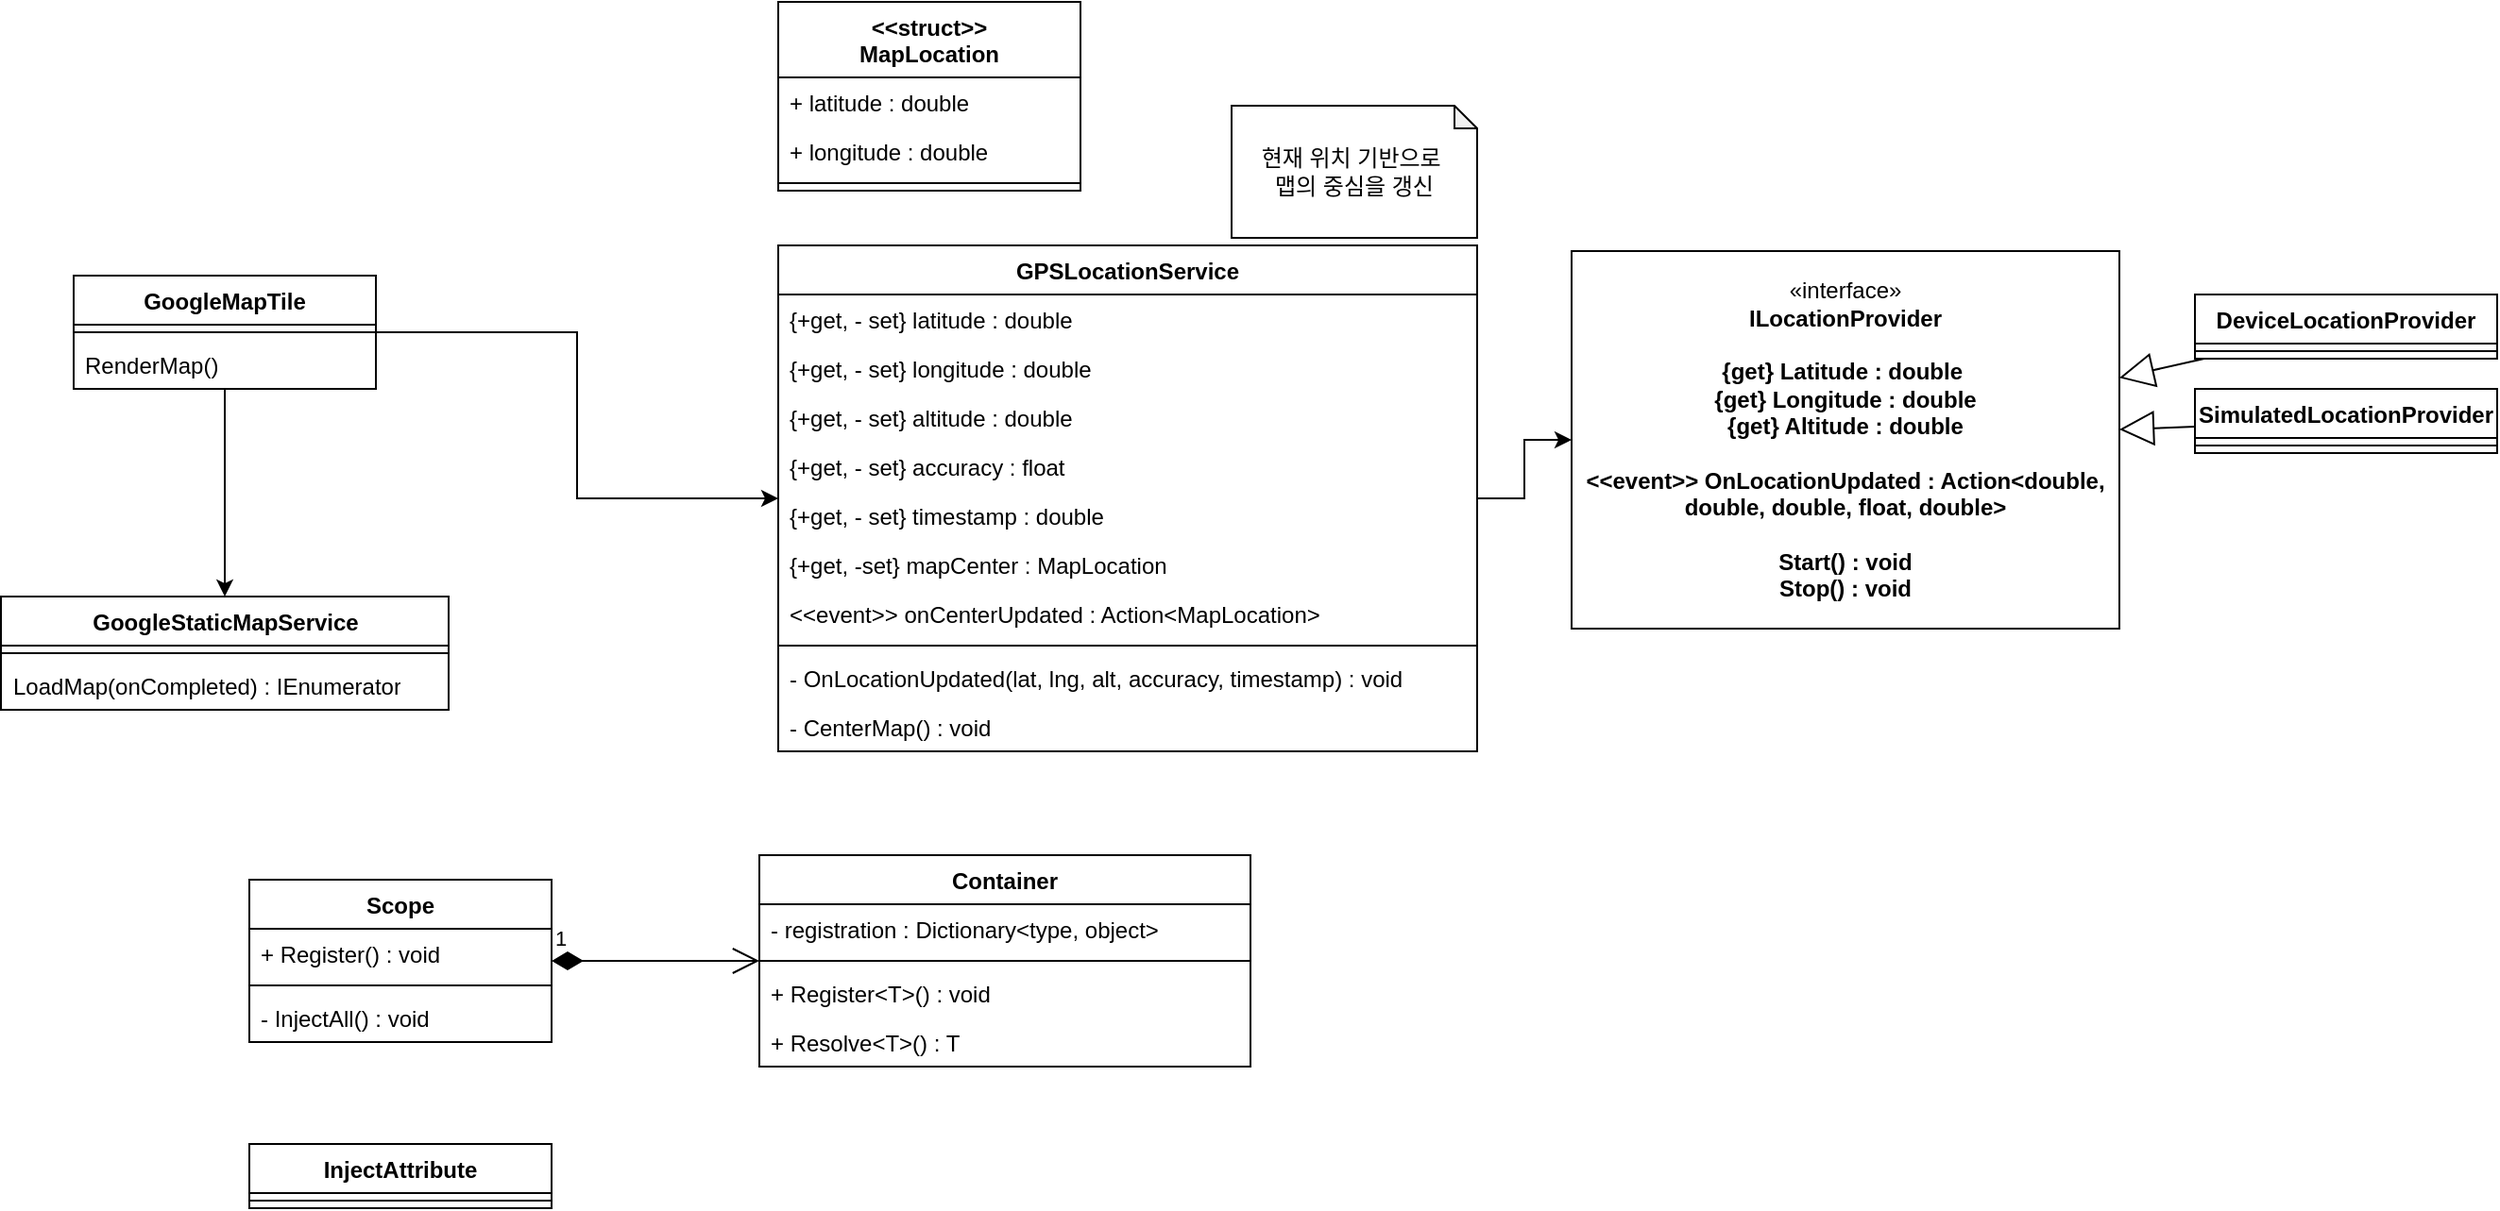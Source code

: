 <mxfile version="27.1.4">
  <diagram name="페이지-1" id="VLc27-8nG-l458hBpLI9">
    <mxGraphModel dx="1810" dy="1717" grid="1" gridSize="10" guides="1" tooltips="1" connect="1" arrows="1" fold="1" page="1" pageScale="1" pageWidth="827" pageHeight="1169" math="0" shadow="0">
      <root>
        <mxCell id="0" />
        <mxCell id="1" parent="0" />
        <mxCell id="-6EiVWepB2KhwNU12dC6-2" value="DeviceLocationProvider" style="swimlane;fontStyle=1;align=center;verticalAlign=top;childLayout=stackLayout;horizontal=1;startSize=26;horizontalStack=0;resizeParent=1;resizeParentMax=0;resizeLast=0;collapsible=1;marginBottom=0;whiteSpace=wrap;html=1;" parent="1" vertex="1">
          <mxGeometry x="550" y="40" width="160" height="34" as="geometry" />
        </mxCell>
        <mxCell id="-6EiVWepB2KhwNU12dC6-4" value="" style="line;strokeWidth=1;fillColor=none;align=left;verticalAlign=middle;spacingTop=-1;spacingLeft=3;spacingRight=3;rotatable=0;labelPosition=right;points=[];portConstraint=eastwest;strokeColor=inherit;" parent="-6EiVWepB2KhwNU12dC6-2" vertex="1">
          <mxGeometry y="26" width="160" height="8" as="geometry" />
        </mxCell>
        <mxCell id="-6EiVWepB2KhwNU12dC6-6" value="SimulatedLocationProvider" style="swimlane;fontStyle=1;align=center;verticalAlign=top;childLayout=stackLayout;horizontal=1;startSize=26;horizontalStack=0;resizeParent=1;resizeParentMax=0;resizeLast=0;collapsible=1;marginBottom=0;whiteSpace=wrap;html=1;" parent="1" vertex="1">
          <mxGeometry x="550" y="90" width="160" height="34" as="geometry" />
        </mxCell>
        <mxCell id="-6EiVWepB2KhwNU12dC6-7" value="" style="line;strokeWidth=1;fillColor=none;align=left;verticalAlign=middle;spacingTop=-1;spacingLeft=3;spacingRight=3;rotatable=0;labelPosition=right;points=[];portConstraint=eastwest;strokeColor=inherit;" parent="-6EiVWepB2KhwNU12dC6-6" vertex="1">
          <mxGeometry y="26" width="160" height="8" as="geometry" />
        </mxCell>
        <mxCell id="-6EiVWepB2KhwNU12dC6-8" value="«interface»&lt;br&gt;&lt;b&gt;ILocationProvider&lt;/b&gt;&lt;div&gt;&lt;b&gt;&lt;br&gt;&lt;/b&gt;&lt;/div&gt;&lt;div&gt;&lt;b&gt;{get} Latitude : double&amp;nbsp;&lt;/b&gt;&lt;/div&gt;&lt;div&gt;&lt;b&gt;{get} Longitude : double&lt;/b&gt;&lt;/div&gt;&lt;div&gt;&lt;b&gt;{get} Altitude : double&lt;/b&gt;&lt;/div&gt;&lt;div&gt;&lt;b&gt;&lt;br&gt;&lt;/b&gt;&lt;/div&gt;&lt;div&gt;&lt;b&gt;&amp;lt;&amp;lt;event&amp;gt;&amp;gt; OnLocationUpdated : Action&amp;lt;double, double, double, float, double&amp;gt;&lt;/b&gt;&lt;/div&gt;&lt;div&gt;&lt;b&gt;&lt;br&gt;&lt;/b&gt;&lt;/div&gt;&lt;div&gt;&lt;b&gt;Start() : void&lt;/b&gt;&lt;/div&gt;&lt;div&gt;&lt;b&gt;Stop() : void&lt;/b&gt;&lt;/div&gt;" style="html=1;whiteSpace=wrap;" parent="1" vertex="1">
          <mxGeometry x="220" y="17" width="290" height="200" as="geometry" />
        </mxCell>
        <mxCell id="-6EiVWepB2KhwNU12dC6-9" value="" style="endArrow=block;endSize=16;endFill=0;html=1;rounded=0;" parent="1" source="-6EiVWepB2KhwNU12dC6-2" target="-6EiVWepB2KhwNU12dC6-8" edge="1">
          <mxGeometry width="160" relative="1" as="geometry">
            <mxPoint x="540" y="240" as="sourcePoint" />
            <mxPoint x="700" y="240" as="targetPoint" />
          </mxGeometry>
        </mxCell>
        <mxCell id="-6EiVWepB2KhwNU12dC6-10" value="" style="endArrow=block;endSize=16;endFill=0;html=1;rounded=0;" parent="1" source="-6EiVWepB2KhwNU12dC6-6" target="-6EiVWepB2KhwNU12dC6-8" edge="1">
          <mxGeometry width="160" relative="1" as="geometry">
            <mxPoint x="697" y="53" as="sourcePoint" />
            <mxPoint x="610" y="50" as="targetPoint" />
          </mxGeometry>
        </mxCell>
        <mxCell id="-6EiVWepB2KhwNU12dC6-16" style="edgeStyle=orthogonalEdgeStyle;rounded=0;orthogonalLoop=1;jettySize=auto;html=1;" parent="1" source="-6EiVWepB2KhwNU12dC6-12" target="-6EiVWepB2KhwNU12dC6-8" edge="1">
          <mxGeometry relative="1" as="geometry" />
        </mxCell>
        <mxCell id="-6EiVWepB2KhwNU12dC6-12" value="GPSLocationService" style="swimlane;fontStyle=1;align=center;verticalAlign=top;childLayout=stackLayout;horizontal=1;startSize=26;horizontalStack=0;resizeParent=1;resizeParentMax=0;resizeLast=0;collapsible=1;marginBottom=0;whiteSpace=wrap;html=1;" parent="1" vertex="1">
          <mxGeometry x="-200" y="14" width="370" height="268" as="geometry" />
        </mxCell>
        <mxCell id="-6EiVWepB2KhwNU12dC6-19" value="{+get, - set} latitude : double" style="text;strokeColor=none;fillColor=none;align=left;verticalAlign=top;spacingLeft=4;spacingRight=4;overflow=hidden;rotatable=0;points=[[0,0.5],[1,0.5]];portConstraint=eastwest;whiteSpace=wrap;html=1;" parent="-6EiVWepB2KhwNU12dC6-12" vertex="1">
          <mxGeometry y="26" width="370" height="26" as="geometry" />
        </mxCell>
        <mxCell id="-6EiVWepB2KhwNU12dC6-20" value="{+get, - set} longitude : double" style="text;strokeColor=none;fillColor=none;align=left;verticalAlign=top;spacingLeft=4;spacingRight=4;overflow=hidden;rotatable=0;points=[[0,0.5],[1,0.5]];portConstraint=eastwest;whiteSpace=wrap;html=1;" parent="-6EiVWepB2KhwNU12dC6-12" vertex="1">
          <mxGeometry y="52" width="370" height="26" as="geometry" />
        </mxCell>
        <mxCell id="-6EiVWepB2KhwNU12dC6-21" value="{+get, - set} altitude : double" style="text;strokeColor=none;fillColor=none;align=left;verticalAlign=top;spacingLeft=4;spacingRight=4;overflow=hidden;rotatable=0;points=[[0,0.5],[1,0.5]];portConstraint=eastwest;whiteSpace=wrap;html=1;" parent="-6EiVWepB2KhwNU12dC6-12" vertex="1">
          <mxGeometry y="78" width="370" height="26" as="geometry" />
        </mxCell>
        <mxCell id="-6EiVWepB2KhwNU12dC6-22" value="{+get, - set} accuracy : float" style="text;strokeColor=none;fillColor=none;align=left;verticalAlign=top;spacingLeft=4;spacingRight=4;overflow=hidden;rotatable=0;points=[[0,0.5],[1,0.5]];portConstraint=eastwest;whiteSpace=wrap;html=1;" parent="-6EiVWepB2KhwNU12dC6-12" vertex="1">
          <mxGeometry y="104" width="370" height="26" as="geometry" />
        </mxCell>
        <mxCell id="-6EiVWepB2KhwNU12dC6-25" value="{+get, - set} timestamp : double" style="text;strokeColor=none;fillColor=none;align=left;verticalAlign=top;spacingLeft=4;spacingRight=4;overflow=hidden;rotatable=0;points=[[0,0.5],[1,0.5]];portConstraint=eastwest;whiteSpace=wrap;html=1;" parent="-6EiVWepB2KhwNU12dC6-12" vertex="1">
          <mxGeometry y="130" width="370" height="26" as="geometry" />
        </mxCell>
        <mxCell id="-6EiVWepB2KhwNU12dC6-31" value="{+get, -set} mapCenter : MapLocation" style="text;strokeColor=none;fillColor=none;align=left;verticalAlign=top;spacingLeft=4;spacingRight=4;overflow=hidden;rotatable=0;points=[[0,0.5],[1,0.5]];portConstraint=eastwest;whiteSpace=wrap;html=1;" parent="-6EiVWepB2KhwNU12dC6-12" vertex="1">
          <mxGeometry y="156" width="370" height="26" as="geometry" />
        </mxCell>
        <mxCell id="-6EiVWepB2KhwNU12dC6-32" value="&amp;lt;&amp;lt;event&amp;gt;&amp;gt; onCenterUpdated : Action&amp;lt;MapLocation&amp;gt;" style="text;strokeColor=none;fillColor=none;align=left;verticalAlign=top;spacingLeft=4;spacingRight=4;overflow=hidden;rotatable=0;points=[[0,0.5],[1,0.5]];portConstraint=eastwest;whiteSpace=wrap;html=1;" parent="-6EiVWepB2KhwNU12dC6-12" vertex="1">
          <mxGeometry y="182" width="370" height="26" as="geometry" />
        </mxCell>
        <mxCell id="-6EiVWepB2KhwNU12dC6-14" value="" style="line;strokeWidth=1;fillColor=none;align=left;verticalAlign=middle;spacingTop=-1;spacingLeft=3;spacingRight=3;rotatable=0;labelPosition=right;points=[];portConstraint=eastwest;strokeColor=inherit;" parent="-6EiVWepB2KhwNU12dC6-12" vertex="1">
          <mxGeometry y="208" width="370" height="8" as="geometry" />
        </mxCell>
        <mxCell id="-6EiVWepB2KhwNU12dC6-18" value="- OnLocationUpdated(lat, lng, alt, accuracy, timestamp) : void" style="text;strokeColor=none;fillColor=none;align=left;verticalAlign=top;spacingLeft=4;spacingRight=4;overflow=hidden;rotatable=0;points=[[0,0.5],[1,0.5]];portConstraint=eastwest;whiteSpace=wrap;html=1;" parent="-6EiVWepB2KhwNU12dC6-12" vertex="1">
          <mxGeometry y="216" width="370" height="26" as="geometry" />
        </mxCell>
        <mxCell id="-6EiVWepB2KhwNU12dC6-15" value="- CenterMap() : void" style="text;strokeColor=none;fillColor=none;align=left;verticalAlign=top;spacingLeft=4;spacingRight=4;overflow=hidden;rotatable=0;points=[[0,0.5],[1,0.5]];portConstraint=eastwest;whiteSpace=wrap;html=1;" parent="-6EiVWepB2KhwNU12dC6-12" vertex="1">
          <mxGeometry y="242" width="370" height="26" as="geometry" />
        </mxCell>
        <mxCell id="-6EiVWepB2KhwNU12dC6-17" value="현재 위치 기반으로&amp;nbsp;&lt;div&gt;맵의 중심을 갱신&lt;/div&gt;" style="shape=note;whiteSpace=wrap;html=1;backgroundOutline=1;darkOpacity=0.05;size=12;" parent="1" vertex="1">
          <mxGeometry x="40" y="-60" width="130" height="70" as="geometry" />
        </mxCell>
        <mxCell id="-6EiVWepB2KhwNU12dC6-26" value="&lt;div&gt;&amp;lt;&amp;lt;struct&amp;gt;&amp;gt;&lt;/div&gt;MapLocation" style="swimlane;fontStyle=1;align=center;verticalAlign=top;childLayout=stackLayout;horizontal=1;startSize=40;horizontalStack=0;resizeParent=1;resizeParentMax=0;resizeLast=0;collapsible=1;marginBottom=0;whiteSpace=wrap;html=1;" parent="1" vertex="1">
          <mxGeometry x="-200" y="-115" width="160" height="100" as="geometry" />
        </mxCell>
        <mxCell id="-6EiVWepB2KhwNU12dC6-27" value="+ latitude : double" style="text;strokeColor=none;fillColor=none;align=left;verticalAlign=top;spacingLeft=4;spacingRight=4;overflow=hidden;rotatable=0;points=[[0,0.5],[1,0.5]];portConstraint=eastwest;whiteSpace=wrap;html=1;" parent="-6EiVWepB2KhwNU12dC6-26" vertex="1">
          <mxGeometry y="40" width="160" height="26" as="geometry" />
        </mxCell>
        <mxCell id="-6EiVWepB2KhwNU12dC6-30" value="+ longitude : double" style="text;strokeColor=none;fillColor=none;align=left;verticalAlign=top;spacingLeft=4;spacingRight=4;overflow=hidden;rotatable=0;points=[[0,0.5],[1,0.5]];portConstraint=eastwest;whiteSpace=wrap;html=1;" parent="-6EiVWepB2KhwNU12dC6-26" vertex="1">
          <mxGeometry y="66" width="160" height="26" as="geometry" />
        </mxCell>
        <mxCell id="-6EiVWepB2KhwNU12dC6-28" value="" style="line;strokeWidth=1;fillColor=none;align=left;verticalAlign=middle;spacingTop=-1;spacingLeft=3;spacingRight=3;rotatable=0;labelPosition=right;points=[];portConstraint=eastwest;strokeColor=inherit;" parent="-6EiVWepB2KhwNU12dC6-26" vertex="1">
          <mxGeometry y="92" width="160" height="8" as="geometry" />
        </mxCell>
        <mxCell id="QJ-8SLgGT916WIyHlRKE-16" style="edgeStyle=orthogonalEdgeStyle;rounded=0;orthogonalLoop=1;jettySize=auto;html=1;" parent="1" source="QJ-8SLgGT916WIyHlRKE-12" target="-6EiVWepB2KhwNU12dC6-12" edge="1">
          <mxGeometry relative="1" as="geometry" />
        </mxCell>
        <mxCell id="QJ-8SLgGT916WIyHlRKE-21" style="edgeStyle=orthogonalEdgeStyle;rounded=0;orthogonalLoop=1;jettySize=auto;html=1;entryX=0.5;entryY=0;entryDx=0;entryDy=0;" parent="1" source="QJ-8SLgGT916WIyHlRKE-12" target="QJ-8SLgGT916WIyHlRKE-17" edge="1">
          <mxGeometry relative="1" as="geometry" />
        </mxCell>
        <mxCell id="QJ-8SLgGT916WIyHlRKE-12" value="GoogleMapTile" style="swimlane;fontStyle=1;align=center;verticalAlign=top;childLayout=stackLayout;horizontal=1;startSize=26;horizontalStack=0;resizeParent=1;resizeParentMax=0;resizeLast=0;collapsible=1;marginBottom=0;whiteSpace=wrap;html=1;" parent="1" vertex="1">
          <mxGeometry x="-573" y="30" width="160" height="60" as="geometry" />
        </mxCell>
        <mxCell id="QJ-8SLgGT916WIyHlRKE-14" value="" style="line;strokeWidth=1;fillColor=none;align=left;verticalAlign=middle;spacingTop=-1;spacingLeft=3;spacingRight=3;rotatable=0;labelPosition=right;points=[];portConstraint=eastwest;strokeColor=inherit;" parent="QJ-8SLgGT916WIyHlRKE-12" vertex="1">
          <mxGeometry y="26" width="160" height="8" as="geometry" />
        </mxCell>
        <mxCell id="QJ-8SLgGT916WIyHlRKE-15" value="RenderMap()" style="text;strokeColor=none;fillColor=none;align=left;verticalAlign=top;spacingLeft=4;spacingRight=4;overflow=hidden;rotatable=0;points=[[0,0.5],[1,0.5]];portConstraint=eastwest;whiteSpace=wrap;html=1;" parent="QJ-8SLgGT916WIyHlRKE-12" vertex="1">
          <mxGeometry y="34" width="160" height="26" as="geometry" />
        </mxCell>
        <mxCell id="QJ-8SLgGT916WIyHlRKE-17" value="GoogleStaticMapService" style="swimlane;fontStyle=1;align=center;verticalAlign=top;childLayout=stackLayout;horizontal=1;startSize=26;horizontalStack=0;resizeParent=1;resizeParentMax=0;resizeLast=0;collapsible=1;marginBottom=0;whiteSpace=wrap;html=1;" parent="1" vertex="1">
          <mxGeometry x="-611.5" y="200" width="237" height="60" as="geometry" />
        </mxCell>
        <mxCell id="QJ-8SLgGT916WIyHlRKE-19" value="" style="line;strokeWidth=1;fillColor=none;align=left;verticalAlign=middle;spacingTop=-1;spacingLeft=3;spacingRight=3;rotatable=0;labelPosition=right;points=[];portConstraint=eastwest;strokeColor=inherit;" parent="QJ-8SLgGT916WIyHlRKE-17" vertex="1">
          <mxGeometry y="26" width="237" height="8" as="geometry" />
        </mxCell>
        <mxCell id="QJ-8SLgGT916WIyHlRKE-20" value="LoadMap(onCompleted) : IEnumerator" style="text;strokeColor=none;fillColor=none;align=left;verticalAlign=top;spacingLeft=4;spacingRight=4;overflow=hidden;rotatable=0;points=[[0,0.5],[1,0.5]];portConstraint=eastwest;whiteSpace=wrap;html=1;" parent="QJ-8SLgGT916WIyHlRKE-17" vertex="1">
          <mxGeometry y="34" width="237" height="26" as="geometry" />
        </mxCell>
        <mxCell id="YIj2vJh_ekEkcwlqCd9p-2" value="Scope" style="swimlane;fontStyle=1;align=center;verticalAlign=top;childLayout=stackLayout;horizontal=1;startSize=26;horizontalStack=0;resizeParent=1;resizeParentMax=0;resizeLast=0;collapsible=1;marginBottom=0;whiteSpace=wrap;html=1;" vertex="1" parent="1">
          <mxGeometry x="-480" y="350" width="160" height="86" as="geometry" />
        </mxCell>
        <mxCell id="YIj2vJh_ekEkcwlqCd9p-19" value="+ Register() : void" style="text;strokeColor=none;fillColor=none;align=left;verticalAlign=top;spacingLeft=4;spacingRight=4;overflow=hidden;rotatable=0;points=[[0,0.5],[1,0.5]];portConstraint=eastwest;whiteSpace=wrap;html=1;" vertex="1" parent="YIj2vJh_ekEkcwlqCd9p-2">
          <mxGeometry y="26" width="160" height="26" as="geometry" />
        </mxCell>
        <mxCell id="YIj2vJh_ekEkcwlqCd9p-4" value="" style="line;strokeWidth=1;fillColor=none;align=left;verticalAlign=middle;spacingTop=-1;spacingLeft=3;spacingRight=3;rotatable=0;labelPosition=right;points=[];portConstraint=eastwest;strokeColor=inherit;" vertex="1" parent="YIj2vJh_ekEkcwlqCd9p-2">
          <mxGeometry y="52" width="160" height="8" as="geometry" />
        </mxCell>
        <mxCell id="YIj2vJh_ekEkcwlqCd9p-18" value="- InjectAll() : void" style="text;strokeColor=none;fillColor=none;align=left;verticalAlign=top;spacingLeft=4;spacingRight=4;overflow=hidden;rotatable=0;points=[[0,0.5],[1,0.5]];portConstraint=eastwest;whiteSpace=wrap;html=1;" vertex="1" parent="YIj2vJh_ekEkcwlqCd9p-2">
          <mxGeometry y="60" width="160" height="26" as="geometry" />
        </mxCell>
        <mxCell id="YIj2vJh_ekEkcwlqCd9p-6" value="Container" style="swimlane;fontStyle=1;align=center;verticalAlign=top;childLayout=stackLayout;horizontal=1;startSize=26;horizontalStack=0;resizeParent=1;resizeParentMax=0;resizeLast=0;collapsible=1;marginBottom=0;whiteSpace=wrap;html=1;" vertex="1" parent="1">
          <mxGeometry x="-210" y="337" width="260" height="112" as="geometry" />
        </mxCell>
        <mxCell id="YIj2vJh_ekEkcwlqCd9p-11" value="- registration : Dictionary&amp;lt;type, object&amp;gt;" style="text;strokeColor=none;fillColor=none;align=left;verticalAlign=top;spacingLeft=4;spacingRight=4;overflow=hidden;rotatable=0;points=[[0,0.5],[1,0.5]];portConstraint=eastwest;whiteSpace=wrap;html=1;" vertex="1" parent="YIj2vJh_ekEkcwlqCd9p-6">
          <mxGeometry y="26" width="260" height="26" as="geometry" />
        </mxCell>
        <mxCell id="YIj2vJh_ekEkcwlqCd9p-8" value="" style="line;strokeWidth=1;fillColor=none;align=left;verticalAlign=middle;spacingTop=-1;spacingLeft=3;spacingRight=3;rotatable=0;labelPosition=right;points=[];portConstraint=eastwest;strokeColor=inherit;" vertex="1" parent="YIj2vJh_ekEkcwlqCd9p-6">
          <mxGeometry y="52" width="260" height="8" as="geometry" />
        </mxCell>
        <mxCell id="YIj2vJh_ekEkcwlqCd9p-12" value="+ Register&amp;lt;T&amp;gt;() : void" style="text;strokeColor=none;fillColor=none;align=left;verticalAlign=top;spacingLeft=4;spacingRight=4;overflow=hidden;rotatable=0;points=[[0,0.5],[1,0.5]];portConstraint=eastwest;whiteSpace=wrap;html=1;" vertex="1" parent="YIj2vJh_ekEkcwlqCd9p-6">
          <mxGeometry y="60" width="260" height="26" as="geometry" />
        </mxCell>
        <mxCell id="YIj2vJh_ekEkcwlqCd9p-17" value="+ Resolve&amp;lt;T&amp;gt;() : T" style="text;strokeColor=none;fillColor=none;align=left;verticalAlign=top;spacingLeft=4;spacingRight=4;overflow=hidden;rotatable=0;points=[[0,0.5],[1,0.5]];portConstraint=eastwest;whiteSpace=wrap;html=1;" vertex="1" parent="YIj2vJh_ekEkcwlqCd9p-6">
          <mxGeometry y="86" width="260" height="26" as="geometry" />
        </mxCell>
        <mxCell id="YIj2vJh_ekEkcwlqCd9p-10" value="1" style="endArrow=open;html=1;endSize=12;startArrow=diamondThin;startSize=14;startFill=1;edgeStyle=orthogonalEdgeStyle;align=left;verticalAlign=bottom;rounded=0;" edge="1" parent="1" source="YIj2vJh_ekEkcwlqCd9p-2" target="YIj2vJh_ekEkcwlqCd9p-6">
          <mxGeometry x="-1" y="3" relative="1" as="geometry">
            <mxPoint x="30" y="700" as="sourcePoint" />
            <mxPoint x="190" y="700" as="targetPoint" />
          </mxGeometry>
        </mxCell>
        <mxCell id="YIj2vJh_ekEkcwlqCd9p-20" value="InjectAttribute" style="swimlane;fontStyle=1;align=center;verticalAlign=top;childLayout=stackLayout;horizontal=1;startSize=26;horizontalStack=0;resizeParent=1;resizeParentMax=0;resizeLast=0;collapsible=1;marginBottom=0;whiteSpace=wrap;html=1;" vertex="1" parent="1">
          <mxGeometry x="-480" y="490" width="160" height="34" as="geometry" />
        </mxCell>
        <mxCell id="YIj2vJh_ekEkcwlqCd9p-22" value="" style="line;strokeWidth=1;fillColor=none;align=left;verticalAlign=middle;spacingTop=-1;spacingLeft=3;spacingRight=3;rotatable=0;labelPosition=right;points=[];portConstraint=eastwest;strokeColor=inherit;" vertex="1" parent="YIj2vJh_ekEkcwlqCd9p-20">
          <mxGeometry y="26" width="160" height="8" as="geometry" />
        </mxCell>
      </root>
    </mxGraphModel>
  </diagram>
</mxfile>
